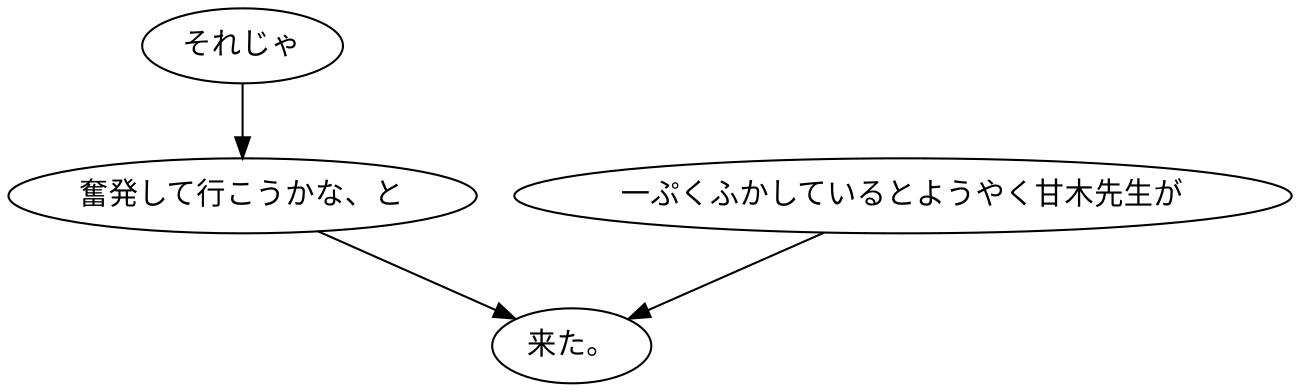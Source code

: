digraph graph1218 {
	node0 [label="それじゃ"];
	node1 [label="奮発して行こうかな、と"];
	node2 [label="一ぷくふかしているとようやく甘木先生が"];
	node3 [label="来た。"];
	node0 -> node1;
	node1 -> node3;
	node2 -> node3;
}
